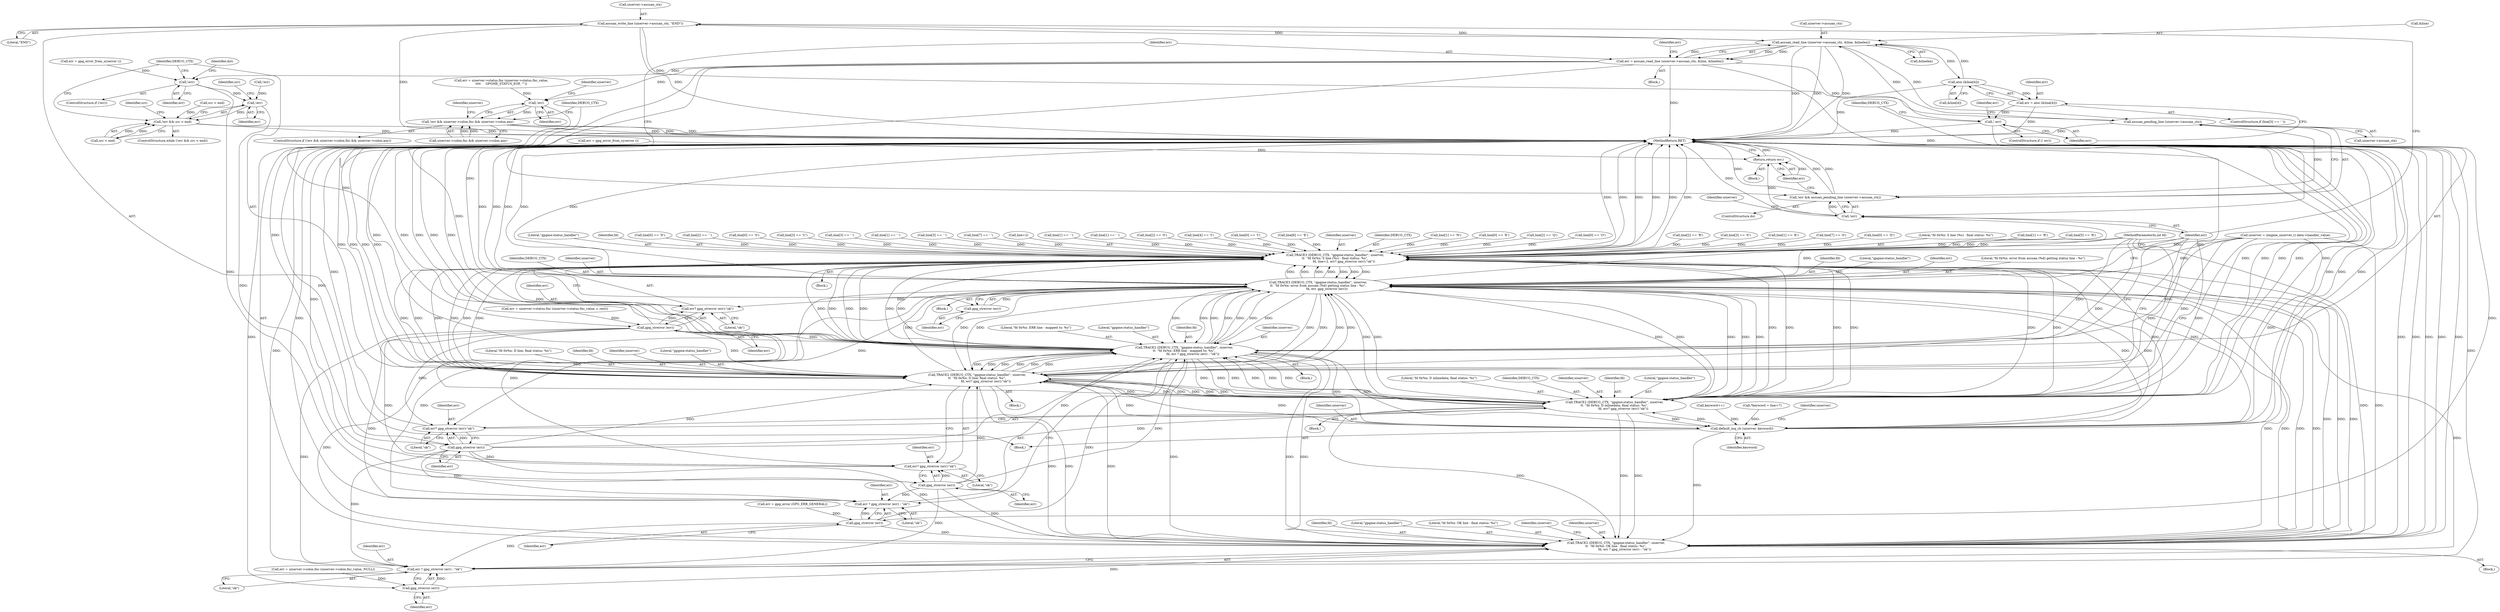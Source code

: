 digraph "0_gnupg_2cbd76f7911fc215845e89b50d6af5ff4a83dd77_0@API" {
"1000857" [label="(Call,assuan_write_line (uiserver->assuan_ctx, \"END\"))"];
"1000140" [label="(Call,assuan_read_line (uiserver->assuan_ctx, &line, &linelen))"];
"1000857" [label="(Call,assuan_write_line (uiserver->assuan_ctx, \"END\"))"];
"1000865" [label="(Call,assuan_pending_line (uiserver->assuan_ctx))"];
"1000204" [label="(Call,atoi (&line[4]))"];
"1000138" [label="(Call,err = assuan_read_line (uiserver->assuan_ctx, &line, &linelen))"];
"1000158" [label="(Call,gpg_strerror (err))"];
"1000151" [label="(Call,TRACE3 (DEBUG_CTX, \"gpgme:status_handler\", uiserver,\n\t\t  \"fd 0x%x: error from assuan (%d) getting status line : %s\",\n                  fd, err, gpg_strerror (err)))"];
"1000216" [label="(Call,TRACE2 (DEBUG_CTX, \"gpgme:status_handler\", uiserver,\n\t\t  \"fd 0x%x: ERR line - mapped to: %s\",\n                  fd, err ? gpg_strerror (err) : \"ok\"))"];
"1000305" [label="(Call,TRACE2 (DEBUG_CTX, \"gpgme:status_handler\", uiserver,\n\t\t  \"fd 0x%x: OK line - final status: %s\",\n                  fd, err ? gpg_strerror (err) : \"ok\"))"];
"1000545" [label="(Call,TRACE2 (DEBUG_CTX, \"gpgme:status_handler\", uiserver,\n\t\t  \"fd 0x%x: D line; final status: %s\",\n                  fd, err? gpg_strerror (err):\"ok\"))"];
"1000680" [label="(Call,TRACE2 (DEBUG_CTX, \"gpgme:status_handler\", uiserver,\n\t\t  \"fd 0x%x: D inlinedata; final status: %s\",\n                  fd, err? gpg_strerror (err):\"ok\"))"];
"1000767" [label="(Call,TRACE3 (DEBUG_CTX, \"gpgme:status_handler\", uiserver,\n\t\t  \"fd 0x%x: S line (%s) - final status: %s\",\n                  fd, line+2, err? gpg_strerror (err):\"ok\"))"];
"1000854" [label="(Call,default_inq_cb (uiserver, keyword))"];
"1000222" [label="(Call,err ? gpg_strerror (err) : \"ok\")"];
"1000311" [label="(Call,err ? gpg_strerror (err) : \"ok\")"];
"1000551" [label="(Call,err? gpg_strerror (err):\"ok\")"];
"1000686" [label="(Call,err? gpg_strerror (err):\"ok\")"];
"1000776" [label="(Call,err? gpg_strerror (err):\"ok\")"];
"1000863" [label="(Call,!err)"];
"1000862" [label="(Call,!err && assuan_pending_line (uiserver->assuan_ctx))"];
"1000869" [label="(Return,return err;)"];
"1000210" [label="(Call,! err)"];
"1000224" [label="(Call,gpg_strerror (err))"];
"1000275" [label="(Call,!err)"];
"1000274" [label="(Call,!err && uiserver->colon.fnc && uiserver->colon.any)"];
"1000313" [label="(Call,gpg_strerror (err))"];
"1000435" [label="(Call,!err)"];
"1000447" [label="(Call,!err)"];
"1000446" [label="(Call,!err && src < end)"];
"1000553" [label="(Call,gpg_strerror (err))"];
"1000688" [label="(Call,gpg_strerror (err))"];
"1000778" [label="(Call,gpg_strerror (err))"];
"1000202" [label="(Call,err = atoi (&line[4]))"];
"1000173" [label="(Call,line[1] == 'R')"];
"1000852" [label="(Call,keyword++)"];
"1000670" [label="(Call,err = gpg_error_from_syserror ())"];
"1000139" [label="(Identifier,err)"];
"1000866" [label="(Call,uiserver->assuan_ctx)"];
"1000684" [label="(Literal,\"fd 0x%x: D inlinedata; final status: %s\")"];
"1000448" [label="(Identifier,err)"];
"1000869" [label="(Return,return err;)"];
"1000195" [label="(Block,)"];
"1000818" [label="(Call,line[5] == 'R')"];
"1000690" [label="(Literal,\"ok\")"];
"1000222" [label="(Call,err ? gpg_strerror (err) : \"ok\")"];
"1000546" [label="(Identifier,DEBUG_CTX)"];
"1000310" [label="(Identifier,fd)"];
"1000769" [label="(Literal,\"gpgme:status_handler\")"];
"1000273" [label="(ControlStructure,if (!err && uiserver->colon.fnc && uiserver->colon.any))"];
"1000216" [label="(Call,TRACE2 (DEBUG_CTX, \"gpgme:status_handler\", uiserver,\n\t\t  \"fd 0x%x: ERR line - mapped to: %s\",\n                  fd, err ? gpg_strerror (err) : \"ok\"))"];
"1000688" [label="(Call,gpg_strerror (err))"];
"1000772" [label="(Identifier,fd)"];
"1000315" [label="(Literal,\"ok\")"];
"1000307" [label="(Literal,\"gpgme:status_handler\")"];
"1000149" [label="(Identifier,err)"];
"1000439" [label="(Identifier,dst)"];
"1000681" [label="(Identifier,DEBUG_CTX)"];
"1000226" [label="(Literal,\"ok\")"];
"1000225" [label="(Identifier,err)"];
"1000220" [label="(Literal,\"fd 0x%x: ERR line - mapped to: %s\")"];
"1000223" [label="(Identifier,err)"];
"1000280" [label="(Identifier,uiserver)"];
"1000436" [label="(Identifier,err)"];
"1000306" [label="(Identifier,DEBUG_CTX)"];
"1000776" [label="(Call,err? gpg_strerror (err):\"ok\")"];
"1000159" [label="(Identifier,err)"];
"1000861" [label="(Literal,\"END\")"];
"1000686" [label="(Call,err? gpg_strerror (err):\"ok\")"];
"1000577" [label="(Block,)"];
"1000563" [label="(Call,line[0] == 'D')"];
"1000251" [label="(Call,line[2] == ' ')"];
"1000314" [label="(Identifier,err)"];
"1000698" [label="(Call,line[0] == 'S')"];
"1000152" [label="(Identifier,DEBUG_CTX)"];
"1000154" [label="(Identifier,uiserver)"];
"1000806" [label="(Call,line[3] == 'U')"];
"1000689" [label="(Identifier,err)"];
"1000779" [label="(Identifier,err)"];
"1000309" [label="(Literal,\"fd 0x%x: OK line - final status: %s\")"];
"1000217" [label="(Identifier,DEBUG_CTX)"];
"1000554" [label="(Identifier,err)"];
"1000190" [label="(Call,line[3] == ' ')"];
"1000447" [label="(Call,!err)"];
"1000256" [label="(Block,)"];
"1000871" [label="(MethodReturn,RET)"];
"1000213" [label="(Identifier,err)"];
"1000703" [label="(Call,line[1] == ' ')"];
"1000156" [label="(Identifier,fd)"];
"1000197" [label="(Call,line[3] == ' ')"];
"1000552" [label="(Identifier,err)"];
"1000749" [label="(Call,err = uiserver->status.fnc (uiserver->status.fnc_value, r, rest))"];
"1000683" [label="(Identifier,uiserver)"];
"1000140" [label="(Call,assuan_read_line (uiserver->assuan_ctx, &line, &linelen))"];
"1000457" [label="(Identifier,src)"];
"1000212" [label="(Call,err = gpg_error (GPG_ERR_GENERAL))"];
"1000857" [label="(Call,assuan_write_line (uiserver->assuan_ctx, \"END\"))"];
"1000141" [label="(Call,uiserver->assuan_ctx)"];
"1000777" [label="(Identifier,err)"];
"1000313" [label="(Call,gpg_strerror (err))"];
"1000778" [label="(Call,gpg_strerror (err))"];
"1000835" [label="(Call,line[7] == ' ')"];
"1000218" [label="(Literal,\"gpgme:status_handler\")"];
"1000864" [label="(Identifier,err)"];
"1000221" [label="(Identifier,fd)"];
"1000276" [label="(Identifier,err)"];
"1000685" [label="(Identifier,fd)"];
"1000151" [label="(Call,TRACE3 (DEBUG_CTX, \"gpgme:status_handler\", uiserver,\n\t\t  \"fd 0x%x: error from assuan (%d) getting status line : %s\",\n                  fd, err, gpg_strerror (err)))"];
"1000136" [label="(ControlStructure,do)"];
"1000319" [label="(Identifier,uiserver)"];
"1000123" [label="(Call,uiserver = (engine_uiserver_t) data->handler_value)"];
"1000277" [label="(Call,uiserver->colon.fnc && uiserver->colon.any)"];
"1000449" [label="(Call,src < end)"];
"1000210" [label="(Call,! err)"];
"1000153" [label="(Literal,\"gpgme:status_handler\")"];
"1000773" [label="(Call,line+2)"];
"1000569" [label="(Call,line[1] == ' ')"];
"1000450" [label="(Identifier,src)"];
"1000219" [label="(Identifier,uiserver)"];
"1000445" [label="(ControlStructure,while (!err && src < end))"];
"1000549" [label="(Literal,\"fd 0x%x: D line; final status: %s\")"];
"1000337" [label="(Call,line[1] == ' ')"];
"1000274" [label="(Call,!err && uiserver->colon.fnc && uiserver->colon.any)"];
"1000246" [label="(Call,line[2] == '\0')"];
"1000202" [label="(Call,err = atoi (&line[4]))"];
"1000347" [label="(Block,)"];
"1000550" [label="(Identifier,fd)"];
"1000275" [label="(Call,!err)"];
"1000767" [label="(Call,TRACE3 (DEBUG_CTX, \"gpgme:status_handler\", uiserver,\n\t\t  \"fd 0x%x: S line (%s) - final status: %s\",\n                  fd, line+2, err? gpg_strerror (err):\"ok\"))"];
"1000305" [label="(Call,TRACE2 (DEBUG_CTX, \"gpgme:status_handler\", uiserver,\n\t\t  \"fd 0x%x: OK line - final status: %s\",\n                  fd, err ? gpg_strerror (err) : \"ok\"))"];
"1000812" [label="(Call,line[4] == 'I')"];
"1000414" [label="(Call,err = gpg_error_from_syserror ())"];
"1000788" [label="(Call,line[0] == 'I')"];
"1000150" [label="(Block,)"];
"1000824" [label="(Call,line[6] == 'E')"];
"1000770" [label="(Identifier,uiserver)"];
"1000768" [label="(Identifier,DEBUG_CTX)"];
"1000308" [label="(Identifier,uiserver)"];
"1000224" [label="(Call,gpg_strerror (err))"];
"1000531" [label="(Call,!err)"];
"1000144" [label="(Call,&line)"];
"1000794" [label="(Call,line[1] == 'N')"];
"1000780" [label="(Literal,\"ok\")"];
"1000204" [label="(Call,atoi (&line[4]))"];
"1000167" [label="(Call,line[0] == 'E')"];
"1000114" [label="(MethodParameterIn,int fd)"];
"1000870" [label="(Identifier,err)"];
"1000800" [label="(Call,line[2] == 'Q')"];
"1000553" [label="(Call,gpg_strerror (err))"];
"1000138" [label="(Call,err = assuan_read_line (uiserver->assuan_ctx, &line, &linelen))"];
"1000234" [label="(Call,line[0] == 'O')"];
"1000179" [label="(Call,line[2] == 'R')"];
"1000446" [label="(Call,!err && src < end)"];
"1000599" [label="(Call,src < end)"];
"1000185" [label="(Call,line[3] == '\0')"];
"1000203" [label="(Identifier,err)"];
"1000865" [label="(Call,assuan_pending_line (uiserver->assuan_ctx))"];
"1000263" [label="(Call,err = uiserver->status.fnc (uiserver->status.fnc_value,\n\t\t\t\t     GPGME_STATUS_EOF, \"\"))"];
"1000292" [label="(Identifier,uiserver)"];
"1000240" [label="(Call,line[1] == 'K')"];
"1000863" [label="(Call,!err)"];
"1000551" [label="(Call,err? gpg_strerror (err):\"ok\")"];
"1000555" [label="(Literal,\"ok\")"];
"1000137" [label="(Block,)"];
"1000858" [label="(Call,uiserver->assuan_ctx)"];
"1000158" [label="(Call,gpg_strerror (err))"];
"1000867" [label="(Identifier,uiserver)"];
"1000548" [label="(Identifier,uiserver)"];
"1000842" [label="(Call,*keyword = line+7)"];
"1000312" [label="(Identifier,err)"];
"1000545" [label="(Call,TRACE2 (DEBUG_CTX, \"gpgme:status_handler\", uiserver,\n\t\t  \"fd 0x%x: D line; final status: %s\",\n                  fd, err? gpg_strerror (err):\"ok\"))"];
"1000296" [label="(Call,err = uiserver->colon.fnc (uiserver->colon.fnc_value, NULL))"];
"1000856" [label="(Identifier,keyword)"];
"1000196" [label="(ControlStructure,if (line[3] == ' '))"];
"1000157" [label="(Identifier,err)"];
"1000687" [label="(Identifier,err)"];
"1000708" [label="(Block,)"];
"1000830" [label="(Call,line[7] == '\0')"];
"1000331" [label="(Call,line[0] == 'D')"];
"1000771" [label="(Literal,\"fd 0x%x: S line (%s) - final status: %s\")"];
"1000859" [label="(Identifier,uiserver)"];
"1000205" [label="(Call,&line[4])"];
"1000682" [label="(Literal,\"gpgme:status_handler\")"];
"1000434" [label="(ControlStructure,if (!err))"];
"1000211" [label="(Identifier,err)"];
"1000311" [label="(Call,err ? gpg_strerror (err) : \"ok\")"];
"1000146" [label="(Call,&linelen)"];
"1000115" [label="(Block,)"];
"1000862" [label="(Call,!err && assuan_pending_line (uiserver->assuan_ctx))"];
"1000435" [label="(Call,!err)"];
"1000680" [label="(Call,TRACE2 (DEBUG_CTX, \"gpgme:status_handler\", uiserver,\n\t\t  \"fd 0x%x: D inlinedata; final status: %s\",\n                  fd, err? gpg_strerror (err):\"ok\"))"];
"1000209" [label="(ControlStructure,if (! err))"];
"1000855" [label="(Identifier,uiserver)"];
"1000155" [label="(Literal,\"fd 0x%x: error from assuan (%d) getting status line : %s\")"];
"1000840" [label="(Block,)"];
"1000854" [label="(Call,default_inq_cb (uiserver, keyword))"];
"1000547" [label="(Literal,\"gpgme:status_handler\")"];
"1000857" -> "1000840"  [label="AST: "];
"1000857" -> "1000861"  [label="CFG: "];
"1000858" -> "1000857"  [label="AST: "];
"1000861" -> "1000857"  [label="AST: "];
"1000864" -> "1000857"  [label="CFG: "];
"1000857" -> "1000871"  [label="DDG: "];
"1000857" -> "1000871"  [label="DDG: "];
"1000857" -> "1000140"  [label="DDG: "];
"1000140" -> "1000857"  [label="DDG: "];
"1000857" -> "1000865"  [label="DDG: "];
"1000140" -> "1000138"  [label="AST: "];
"1000140" -> "1000146"  [label="CFG: "];
"1000141" -> "1000140"  [label="AST: "];
"1000144" -> "1000140"  [label="AST: "];
"1000146" -> "1000140"  [label="AST: "];
"1000138" -> "1000140"  [label="CFG: "];
"1000140" -> "1000871"  [label="DDG: "];
"1000140" -> "1000871"  [label="DDG: "];
"1000140" -> "1000871"  [label="DDG: "];
"1000140" -> "1000138"  [label="DDG: "];
"1000140" -> "1000138"  [label="DDG: "];
"1000140" -> "1000138"  [label="DDG: "];
"1000865" -> "1000140"  [label="DDG: "];
"1000204" -> "1000140"  [label="DDG: "];
"1000140" -> "1000204"  [label="DDG: "];
"1000140" -> "1000865"  [label="DDG: "];
"1000865" -> "1000862"  [label="AST: "];
"1000865" -> "1000866"  [label="CFG: "];
"1000866" -> "1000865"  [label="AST: "];
"1000862" -> "1000865"  [label="CFG: "];
"1000865" -> "1000871"  [label="DDG: "];
"1000865" -> "1000862"  [label="DDG: "];
"1000204" -> "1000202"  [label="AST: "];
"1000204" -> "1000205"  [label="CFG: "];
"1000205" -> "1000204"  [label="AST: "];
"1000202" -> "1000204"  [label="CFG: "];
"1000204" -> "1000871"  [label="DDG: "];
"1000204" -> "1000202"  [label="DDG: "];
"1000138" -> "1000137"  [label="AST: "];
"1000139" -> "1000138"  [label="AST: "];
"1000149" -> "1000138"  [label="CFG: "];
"1000138" -> "1000871"  [label="DDG: "];
"1000138" -> "1000158"  [label="DDG: "];
"1000138" -> "1000210"  [label="DDG: "];
"1000138" -> "1000275"  [label="DDG: "];
"1000138" -> "1000435"  [label="DDG: "];
"1000138" -> "1000688"  [label="DDG: "];
"1000138" -> "1000778"  [label="DDG: "];
"1000138" -> "1000863"  [label="DDG: "];
"1000158" -> "1000151"  [label="AST: "];
"1000158" -> "1000159"  [label="CFG: "];
"1000159" -> "1000158"  [label="AST: "];
"1000151" -> "1000158"  [label="CFG: "];
"1000158" -> "1000151"  [label="DDG: "];
"1000151" -> "1000150"  [label="AST: "];
"1000152" -> "1000151"  [label="AST: "];
"1000153" -> "1000151"  [label="AST: "];
"1000154" -> "1000151"  [label="AST: "];
"1000155" -> "1000151"  [label="AST: "];
"1000156" -> "1000151"  [label="AST: "];
"1000157" -> "1000151"  [label="AST: "];
"1000864" -> "1000151"  [label="CFG: "];
"1000151" -> "1000871"  [label="DDG: "];
"1000151" -> "1000871"  [label="DDG: "];
"1000151" -> "1000871"  [label="DDG: "];
"1000151" -> "1000871"  [label="DDG: "];
"1000151" -> "1000871"  [label="DDG: "];
"1000680" -> "1000151"  [label="DDG: "];
"1000680" -> "1000151"  [label="DDG: "];
"1000680" -> "1000151"  [label="DDG: "];
"1000216" -> "1000151"  [label="DDG: "];
"1000216" -> "1000151"  [label="DDG: "];
"1000216" -> "1000151"  [label="DDG: "];
"1000545" -> "1000151"  [label="DDG: "];
"1000545" -> "1000151"  [label="DDG: "];
"1000545" -> "1000151"  [label="DDG: "];
"1000767" -> "1000151"  [label="DDG: "];
"1000767" -> "1000151"  [label="DDG: "];
"1000767" -> "1000151"  [label="DDG: "];
"1000854" -> "1000151"  [label="DDG: "];
"1000123" -> "1000151"  [label="DDG: "];
"1000114" -> "1000151"  [label="DDG: "];
"1000151" -> "1000216"  [label="DDG: "];
"1000151" -> "1000216"  [label="DDG: "];
"1000151" -> "1000216"  [label="DDG: "];
"1000151" -> "1000216"  [label="DDG: "];
"1000151" -> "1000222"  [label="DDG: "];
"1000151" -> "1000305"  [label="DDG: "];
"1000151" -> "1000305"  [label="DDG: "];
"1000151" -> "1000305"  [label="DDG: "];
"1000151" -> "1000305"  [label="DDG: "];
"1000151" -> "1000311"  [label="DDG: "];
"1000151" -> "1000545"  [label="DDG: "];
"1000151" -> "1000545"  [label="DDG: "];
"1000151" -> "1000545"  [label="DDG: "];
"1000151" -> "1000545"  [label="DDG: "];
"1000151" -> "1000551"  [label="DDG: "];
"1000151" -> "1000680"  [label="DDG: "];
"1000151" -> "1000680"  [label="DDG: "];
"1000151" -> "1000680"  [label="DDG: "];
"1000151" -> "1000680"  [label="DDG: "];
"1000151" -> "1000686"  [label="DDG: "];
"1000151" -> "1000767"  [label="DDG: "];
"1000151" -> "1000767"  [label="DDG: "];
"1000151" -> "1000767"  [label="DDG: "];
"1000151" -> "1000767"  [label="DDG: "];
"1000151" -> "1000776"  [label="DDG: "];
"1000151" -> "1000854"  [label="DDG: "];
"1000151" -> "1000863"  [label="DDG: "];
"1000216" -> "1000195"  [label="AST: "];
"1000216" -> "1000222"  [label="CFG: "];
"1000217" -> "1000216"  [label="AST: "];
"1000218" -> "1000216"  [label="AST: "];
"1000219" -> "1000216"  [label="AST: "];
"1000220" -> "1000216"  [label="AST: "];
"1000221" -> "1000216"  [label="AST: "];
"1000222" -> "1000216"  [label="AST: "];
"1000864" -> "1000216"  [label="CFG: "];
"1000216" -> "1000871"  [label="DDG: "];
"1000216" -> "1000871"  [label="DDG: "];
"1000216" -> "1000871"  [label="DDG: "];
"1000216" -> "1000871"  [label="DDG: "];
"1000216" -> "1000871"  [label="DDG: "];
"1000680" -> "1000216"  [label="DDG: "];
"1000680" -> "1000216"  [label="DDG: "];
"1000680" -> "1000216"  [label="DDG: "];
"1000545" -> "1000216"  [label="DDG: "];
"1000545" -> "1000216"  [label="DDG: "];
"1000545" -> "1000216"  [label="DDG: "];
"1000767" -> "1000216"  [label="DDG: "];
"1000767" -> "1000216"  [label="DDG: "];
"1000767" -> "1000216"  [label="DDG: "];
"1000854" -> "1000216"  [label="DDG: "];
"1000123" -> "1000216"  [label="DDG: "];
"1000114" -> "1000216"  [label="DDG: "];
"1000224" -> "1000216"  [label="DDG: "];
"1000553" -> "1000216"  [label="DDG: "];
"1000688" -> "1000216"  [label="DDG: "];
"1000778" -> "1000216"  [label="DDG: "];
"1000216" -> "1000305"  [label="DDG: "];
"1000216" -> "1000305"  [label="DDG: "];
"1000216" -> "1000305"  [label="DDG: "];
"1000216" -> "1000545"  [label="DDG: "];
"1000216" -> "1000545"  [label="DDG: "];
"1000216" -> "1000545"  [label="DDG: "];
"1000216" -> "1000680"  [label="DDG: "];
"1000216" -> "1000680"  [label="DDG: "];
"1000216" -> "1000680"  [label="DDG: "];
"1000216" -> "1000767"  [label="DDG: "];
"1000216" -> "1000767"  [label="DDG: "];
"1000216" -> "1000767"  [label="DDG: "];
"1000216" -> "1000854"  [label="DDG: "];
"1000305" -> "1000256"  [label="AST: "];
"1000305" -> "1000311"  [label="CFG: "];
"1000306" -> "1000305"  [label="AST: "];
"1000307" -> "1000305"  [label="AST: "];
"1000308" -> "1000305"  [label="AST: "];
"1000309" -> "1000305"  [label="AST: "];
"1000310" -> "1000305"  [label="AST: "];
"1000311" -> "1000305"  [label="AST: "];
"1000319" -> "1000305"  [label="CFG: "];
"1000305" -> "1000871"  [label="DDG: "];
"1000305" -> "1000871"  [label="DDG: "];
"1000305" -> "1000871"  [label="DDG: "];
"1000305" -> "1000871"  [label="DDG: "];
"1000305" -> "1000871"  [label="DDG: "];
"1000680" -> "1000305"  [label="DDG: "];
"1000680" -> "1000305"  [label="DDG: "];
"1000680" -> "1000305"  [label="DDG: "];
"1000545" -> "1000305"  [label="DDG: "];
"1000545" -> "1000305"  [label="DDG: "];
"1000545" -> "1000305"  [label="DDG: "];
"1000767" -> "1000305"  [label="DDG: "];
"1000767" -> "1000305"  [label="DDG: "];
"1000767" -> "1000305"  [label="DDG: "];
"1000854" -> "1000305"  [label="DDG: "];
"1000123" -> "1000305"  [label="DDG: "];
"1000114" -> "1000305"  [label="DDG: "];
"1000313" -> "1000305"  [label="DDG: "];
"1000553" -> "1000305"  [label="DDG: "];
"1000688" -> "1000305"  [label="DDG: "];
"1000778" -> "1000305"  [label="DDG: "];
"1000224" -> "1000305"  [label="DDG: "];
"1000545" -> "1000347"  [label="AST: "];
"1000545" -> "1000551"  [label="CFG: "];
"1000546" -> "1000545"  [label="AST: "];
"1000547" -> "1000545"  [label="AST: "];
"1000548" -> "1000545"  [label="AST: "];
"1000549" -> "1000545"  [label="AST: "];
"1000550" -> "1000545"  [label="AST: "];
"1000551" -> "1000545"  [label="AST: "];
"1000864" -> "1000545"  [label="CFG: "];
"1000545" -> "1000871"  [label="DDG: "];
"1000545" -> "1000871"  [label="DDG: "];
"1000545" -> "1000871"  [label="DDG: "];
"1000545" -> "1000871"  [label="DDG: "];
"1000545" -> "1000871"  [label="DDG: "];
"1000680" -> "1000545"  [label="DDG: "];
"1000680" -> "1000545"  [label="DDG: "];
"1000680" -> "1000545"  [label="DDG: "];
"1000767" -> "1000545"  [label="DDG: "];
"1000767" -> "1000545"  [label="DDG: "];
"1000767" -> "1000545"  [label="DDG: "];
"1000854" -> "1000545"  [label="DDG: "];
"1000123" -> "1000545"  [label="DDG: "];
"1000114" -> "1000545"  [label="DDG: "];
"1000553" -> "1000545"  [label="DDG: "];
"1000688" -> "1000545"  [label="DDG: "];
"1000778" -> "1000545"  [label="DDG: "];
"1000545" -> "1000680"  [label="DDG: "];
"1000545" -> "1000680"  [label="DDG: "];
"1000545" -> "1000680"  [label="DDG: "];
"1000545" -> "1000767"  [label="DDG: "];
"1000545" -> "1000767"  [label="DDG: "];
"1000545" -> "1000767"  [label="DDG: "];
"1000545" -> "1000854"  [label="DDG: "];
"1000680" -> "1000577"  [label="AST: "];
"1000680" -> "1000686"  [label="CFG: "];
"1000681" -> "1000680"  [label="AST: "];
"1000682" -> "1000680"  [label="AST: "];
"1000683" -> "1000680"  [label="AST: "];
"1000684" -> "1000680"  [label="AST: "];
"1000685" -> "1000680"  [label="AST: "];
"1000686" -> "1000680"  [label="AST: "];
"1000864" -> "1000680"  [label="CFG: "];
"1000680" -> "1000871"  [label="DDG: "];
"1000680" -> "1000871"  [label="DDG: "];
"1000680" -> "1000871"  [label="DDG: "];
"1000680" -> "1000871"  [label="DDG: "];
"1000680" -> "1000871"  [label="DDG: "];
"1000767" -> "1000680"  [label="DDG: "];
"1000767" -> "1000680"  [label="DDG: "];
"1000767" -> "1000680"  [label="DDG: "];
"1000854" -> "1000680"  [label="DDG: "];
"1000123" -> "1000680"  [label="DDG: "];
"1000114" -> "1000680"  [label="DDG: "];
"1000688" -> "1000680"  [label="DDG: "];
"1000778" -> "1000680"  [label="DDG: "];
"1000680" -> "1000767"  [label="DDG: "];
"1000680" -> "1000767"  [label="DDG: "];
"1000680" -> "1000767"  [label="DDG: "];
"1000680" -> "1000854"  [label="DDG: "];
"1000767" -> "1000708"  [label="AST: "];
"1000767" -> "1000776"  [label="CFG: "];
"1000768" -> "1000767"  [label="AST: "];
"1000769" -> "1000767"  [label="AST: "];
"1000770" -> "1000767"  [label="AST: "];
"1000771" -> "1000767"  [label="AST: "];
"1000772" -> "1000767"  [label="AST: "];
"1000773" -> "1000767"  [label="AST: "];
"1000776" -> "1000767"  [label="AST: "];
"1000864" -> "1000767"  [label="CFG: "];
"1000767" -> "1000871"  [label="DDG: "];
"1000767" -> "1000871"  [label="DDG: "];
"1000767" -> "1000871"  [label="DDG: "];
"1000767" -> "1000871"  [label="DDG: "];
"1000767" -> "1000871"  [label="DDG: "];
"1000767" -> "1000871"  [label="DDG: "];
"1000854" -> "1000767"  [label="DDG: "];
"1000123" -> "1000767"  [label="DDG: "];
"1000114" -> "1000767"  [label="DDG: "];
"1000234" -> "1000767"  [label="DDG: "];
"1000794" -> "1000767"  [label="DDG: "];
"1000563" -> "1000767"  [label="DDG: "];
"1000812" -> "1000767"  [label="DDG: "];
"1000167" -> "1000767"  [label="DDG: "];
"1000185" -> "1000767"  [label="DDG: "];
"1000788" -> "1000767"  [label="DDG: "];
"1000806" -> "1000767"  [label="DDG: "];
"1000331" -> "1000767"  [label="DDG: "];
"1000251" -> "1000767"  [label="DDG: "];
"1000698" -> "1000767"  [label="DDG: "];
"1000190" -> "1000767"  [label="DDG: "];
"1000337" -> "1000767"  [label="DDG: "];
"1000179" -> "1000767"  [label="DDG: "];
"1000835" -> "1000767"  [label="DDG: "];
"1000569" -> "1000767"  [label="DDG: "];
"1000818" -> "1000767"  [label="DDG: "];
"1000800" -> "1000767"  [label="DDG: "];
"1000824" -> "1000767"  [label="DDG: "];
"1000703" -> "1000767"  [label="DDG: "];
"1000240" -> "1000767"  [label="DDG: "];
"1000173" -> "1000767"  [label="DDG: "];
"1000246" -> "1000767"  [label="DDG: "];
"1000197" -> "1000767"  [label="DDG: "];
"1000830" -> "1000767"  [label="DDG: "];
"1000778" -> "1000767"  [label="DDG: "];
"1000767" -> "1000854"  [label="DDG: "];
"1000854" -> "1000840"  [label="AST: "];
"1000854" -> "1000856"  [label="CFG: "];
"1000855" -> "1000854"  [label="AST: "];
"1000856" -> "1000854"  [label="AST: "];
"1000859" -> "1000854"  [label="CFG: "];
"1000854" -> "1000871"  [label="DDG: "];
"1000854" -> "1000871"  [label="DDG: "];
"1000854" -> "1000871"  [label="DDG: "];
"1000123" -> "1000854"  [label="DDG: "];
"1000842" -> "1000854"  [label="DDG: "];
"1000852" -> "1000854"  [label="DDG: "];
"1000222" -> "1000224"  [label="CFG: "];
"1000222" -> "1000226"  [label="CFG: "];
"1000223" -> "1000222"  [label="AST: "];
"1000224" -> "1000222"  [label="AST: "];
"1000226" -> "1000222"  [label="AST: "];
"1000222" -> "1000871"  [label="DDG: "];
"1000224" -> "1000222"  [label="DDG: "];
"1000553" -> "1000222"  [label="DDG: "];
"1000688" -> "1000222"  [label="DDG: "];
"1000778" -> "1000222"  [label="DDG: "];
"1000311" -> "1000313"  [label="CFG: "];
"1000311" -> "1000315"  [label="CFG: "];
"1000312" -> "1000311"  [label="AST: "];
"1000313" -> "1000311"  [label="AST: "];
"1000315" -> "1000311"  [label="AST: "];
"1000311" -> "1000871"  [label="DDG: "];
"1000311" -> "1000871"  [label="DDG: "];
"1000313" -> "1000311"  [label="DDG: "];
"1000553" -> "1000311"  [label="DDG: "];
"1000688" -> "1000311"  [label="DDG: "];
"1000778" -> "1000311"  [label="DDG: "];
"1000224" -> "1000311"  [label="DDG: "];
"1000551" -> "1000553"  [label="CFG: "];
"1000551" -> "1000555"  [label="CFG: "];
"1000552" -> "1000551"  [label="AST: "];
"1000553" -> "1000551"  [label="AST: "];
"1000555" -> "1000551"  [label="AST: "];
"1000551" -> "1000871"  [label="DDG: "];
"1000553" -> "1000551"  [label="DDG: "];
"1000688" -> "1000551"  [label="DDG: "];
"1000778" -> "1000551"  [label="DDG: "];
"1000686" -> "1000688"  [label="CFG: "];
"1000686" -> "1000690"  [label="CFG: "];
"1000687" -> "1000686"  [label="AST: "];
"1000688" -> "1000686"  [label="AST: "];
"1000690" -> "1000686"  [label="AST: "];
"1000686" -> "1000871"  [label="DDG: "];
"1000688" -> "1000686"  [label="DDG: "];
"1000778" -> "1000686"  [label="DDG: "];
"1000776" -> "1000778"  [label="CFG: "];
"1000776" -> "1000780"  [label="CFG: "];
"1000777" -> "1000776"  [label="AST: "];
"1000778" -> "1000776"  [label="AST: "];
"1000780" -> "1000776"  [label="AST: "];
"1000776" -> "1000871"  [label="DDG: "];
"1000778" -> "1000776"  [label="DDG: "];
"1000863" -> "1000862"  [label="AST: "];
"1000863" -> "1000864"  [label="CFG: "];
"1000864" -> "1000863"  [label="AST: "];
"1000867" -> "1000863"  [label="CFG: "];
"1000862" -> "1000863"  [label="CFG: "];
"1000863" -> "1000871"  [label="DDG: "];
"1000863" -> "1000862"  [label="DDG: "];
"1000863" -> "1000869"  [label="DDG: "];
"1000862" -> "1000136"  [label="AST: "];
"1000139" -> "1000862"  [label="CFG: "];
"1000870" -> "1000862"  [label="CFG: "];
"1000862" -> "1000871"  [label="DDG: "];
"1000862" -> "1000871"  [label="DDG: "];
"1000862" -> "1000871"  [label="DDG: "];
"1000869" -> "1000115"  [label="AST: "];
"1000869" -> "1000870"  [label="CFG: "];
"1000870" -> "1000869"  [label="AST: "];
"1000871" -> "1000869"  [label="CFG: "];
"1000869" -> "1000871"  [label="DDG: "];
"1000870" -> "1000869"  [label="DDG: "];
"1000670" -> "1000869"  [label="DDG: "];
"1000210" -> "1000209"  [label="AST: "];
"1000210" -> "1000211"  [label="CFG: "];
"1000211" -> "1000210"  [label="AST: "];
"1000213" -> "1000210"  [label="CFG: "];
"1000217" -> "1000210"  [label="CFG: "];
"1000210" -> "1000871"  [label="DDG: "];
"1000202" -> "1000210"  [label="DDG: "];
"1000210" -> "1000224"  [label="DDG: "];
"1000224" -> "1000225"  [label="CFG: "];
"1000225" -> "1000224"  [label="AST: "];
"1000212" -> "1000224"  [label="DDG: "];
"1000275" -> "1000274"  [label="AST: "];
"1000275" -> "1000276"  [label="CFG: "];
"1000276" -> "1000275"  [label="AST: "];
"1000280" -> "1000275"  [label="CFG: "];
"1000274" -> "1000275"  [label="CFG: "];
"1000275" -> "1000274"  [label="DDG: "];
"1000263" -> "1000275"  [label="DDG: "];
"1000275" -> "1000313"  [label="DDG: "];
"1000274" -> "1000273"  [label="AST: "];
"1000274" -> "1000277"  [label="CFG: "];
"1000277" -> "1000274"  [label="AST: "];
"1000292" -> "1000274"  [label="CFG: "];
"1000306" -> "1000274"  [label="CFG: "];
"1000274" -> "1000871"  [label="DDG: "];
"1000274" -> "1000871"  [label="DDG: "];
"1000274" -> "1000871"  [label="DDG: "];
"1000277" -> "1000274"  [label="DDG: "];
"1000277" -> "1000274"  [label="DDG: "];
"1000313" -> "1000314"  [label="CFG: "];
"1000314" -> "1000313"  [label="AST: "];
"1000296" -> "1000313"  [label="DDG: "];
"1000435" -> "1000434"  [label="AST: "];
"1000435" -> "1000436"  [label="CFG: "];
"1000436" -> "1000435"  [label="AST: "];
"1000439" -> "1000435"  [label="CFG: "];
"1000546" -> "1000435"  [label="CFG: "];
"1000414" -> "1000435"  [label="DDG: "];
"1000435" -> "1000447"  [label="DDG: "];
"1000435" -> "1000553"  [label="DDG: "];
"1000447" -> "1000446"  [label="AST: "];
"1000447" -> "1000448"  [label="CFG: "];
"1000448" -> "1000447"  [label="AST: "];
"1000450" -> "1000447"  [label="CFG: "];
"1000446" -> "1000447"  [label="CFG: "];
"1000447" -> "1000446"  [label="DDG: "];
"1000531" -> "1000447"  [label="DDG: "];
"1000447" -> "1000553"  [label="DDG: "];
"1000446" -> "1000445"  [label="AST: "];
"1000446" -> "1000449"  [label="CFG: "];
"1000449" -> "1000446"  [label="AST: "];
"1000457" -> "1000446"  [label="CFG: "];
"1000546" -> "1000446"  [label="CFG: "];
"1000446" -> "1000871"  [label="DDG: "];
"1000446" -> "1000871"  [label="DDG: "];
"1000599" -> "1000446"  [label="DDG: "];
"1000449" -> "1000446"  [label="DDG: "];
"1000449" -> "1000446"  [label="DDG: "];
"1000553" -> "1000554"  [label="CFG: "];
"1000554" -> "1000553"  [label="AST: "];
"1000688" -> "1000689"  [label="CFG: "];
"1000689" -> "1000688"  [label="AST: "];
"1000670" -> "1000688"  [label="DDG: "];
"1000778" -> "1000779"  [label="CFG: "];
"1000779" -> "1000778"  [label="AST: "];
"1000749" -> "1000778"  [label="DDG: "];
"1000202" -> "1000196"  [label="AST: "];
"1000203" -> "1000202"  [label="AST: "];
"1000211" -> "1000202"  [label="CFG: "];
"1000202" -> "1000871"  [label="DDG: "];
}
